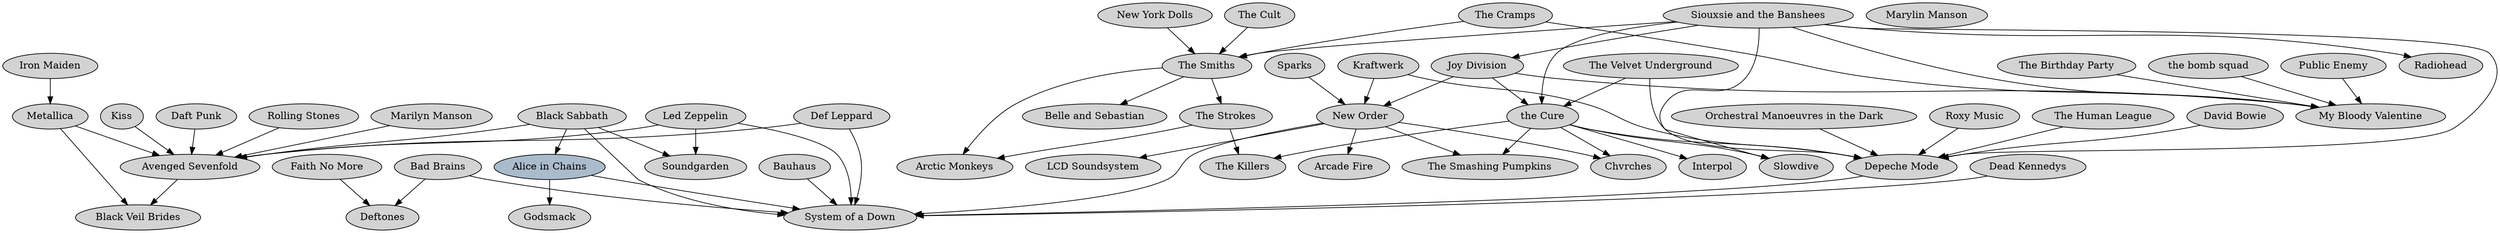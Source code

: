 digraph D {
	overlap=false
	node [style="filled"]
	"Alice in Chains" -> "Godsmack"
	"Alice in Chains" -> "System of a Down"
	"Alice in Chains" [URL="https://en.wikipedia.org/wiki/Alice_in_Chains" fillcolor="#aabbcc"founded="1987"]
	"Arcade Fire" [URL="https://en.wikipedia.org/wiki/Arcade_Fire" founded="2001"]
	"Arctic Monkeys" [URL="https://en.wikipedia.org/wiki/Arctic_Monkeys" founded="2002"]
	"Avenged Sevenfold" [URL="https://en.wikipedia.org/wiki/Avenged_Sevenfold" founded="1999"]
	"Bad Brains" -> "Deftones"
	"Bad Brains" -> "System of a Down"
	"Bad Brains" [URL="https://en.wikipedia.org/wiki/Bad_Brains" founded="1976"]
	"Bauhaus" -> "System of a Down"
	"Bauhaus" [URL="https://en.wikipedia.org/wiki/Bauhaus_(band)" founded="1978"]
	"Belle and Sebastian" [URL="https://en.wikipedia.org/wiki/Belle_and_Sebastian" founded="1996"]
	"Black Sabbath" -> "Alice in Chains"
	"Black Sabbath" -> "Soundgarden"
	"Black Sabbath" -> "System of a Down"
	"Black Sabbath" [URL="https://en.wikipedia.org/wiki/Black_Sabbath" founded="1968"]
	"Black Veil Brides" [URL="https://en.wikipedia.org/wiki/Black_Veil_Brides" founded="2006"]
	"Chvrches" [URL="https://en.wikipedia.org/wiki/Chvrches" founded="2011"]
	"David Bowie" -> "Depeche Mode"
	"David Bowie" [URL="https://en.wikipedia.org/wiki/David_Bowie" founded="1960"]
	"Dead Kennedys" -> "System of a Down"
	"Dead Kennedys" [URL="https://en.wikipedia.org/wiki/Dead_Kennedys" founded="1978"]
	"Def Leppard" -> "System of a Down"
	"Def Leppard" [URL="https://en.wikipedia.org/wiki/Def_Leppard" founded="1976"]
	"Deftones" [URL="https://en.wikipedia.org/wiki/Deftones" founded="1988"]
	"Depeche Mode" -> "System of a Down"
	"Depeche Mode" [URL="https://en.wikipedia.org/wiki/Depeche_Mode" founded="1980"]
	"Faith No More" -> "Deftones"
	"Faith No More" [URL="https://en.wikipedia.org/wiki/Faith_No_More" founded="1983"]
	"Godsmack" [URL="https://en.wikipedia.org/wiki/Godsmack" founded="1995"]
	"Interpol" [URL="https://en.wikipedia.org/wiki/Interpol_(band)" founded="1997"]
	"Joy Division" -> "My Bloody Valentine"
	"Joy Division" -> "New Order"
	"Joy Division" -> "the Cure"
	"Joy Division" [URL="https://en.wikipedia.org/wiki/Joy_Division" founded="1976"]
	"Kraftwerk" -> "Depeche Mode"
	"Kraftwerk" -> "New Order"
	"Kraftwerk" [URL="https://en.wikipedia.org/wiki/Kraftwerk" founded="1970"]
	"Daft Punk" -> "Avenged Sevenfold"
	"Daft Punk" [URL="https://en.wikipedia.org/wiki/Daft_Punk" founded="1993"]
	"Iron Maiden" -> "Metallica"
	"Iron Maiden" [URL="https://en.wikipedia.org/wiki/Iron_Maiden" founded="1975"]
	"Def Leppard" -> "Avenged Sevenfold"
	"Led Zeppelin" -> "Avenged Sevenfold"
	"Black Sabbath" -> "Avenged Sevenfold"
	"Rolling Stones" -> "Avenged Sevenfold"
	"Rolling Stones" [URL="https://en.wikipedia.org/wiki/The_Rolling_Stones" founded="1962"]
	"Metallica" -> "Black Veil Brides"
	"Avenged Sevenfold" -> "Black Veil Brides"
	"Marilyn Manson" -> "Avenged Sevenfold"
	"Kiss" -> "Avenged Sevenfold"
	"Marylin Manson" [URL="https://en.wikipedia.org/wiki/Marilyn_Manson" founded="1989"]
	"Kiss" [URL="https://en.wikipedia.org/wiki/Kiss_(band)" founded="1973"]
	"LCD Soundsystem" [URL="https://en.wikipedia.org/wiki/LCD_Soundsystem" founded="2002"]
	"Led Zeppelin" -> "Soundgarden"
	"Led Zeppelin" -> "System of a Down"
	"Led Zeppelin" [URL="https://en.wikipedia.org/wiki/Led_Zeppelin" founded="1968"]
	"Metallica" -> "Avenged Sevenfold"
	"Metallica" [URL="https://en.wikipedia.org/wiki/Metallica" founded="1981"]
	"My Bloody Valentine" [URL="https://en.wikipedia.org/wiki/My_Bloody_Valentine_(band)" founded="1983"]
	"New Order" -> "Arcade Fire"
	"New Order" -> "Chvrches"
	"New Order" -> "LCD Soundsystem"
	"New Order" -> "System of a Down"
	"New Order" -> "The Smashing Pumpkins"
	"New Order" [URL="https://en.wikipedia.org/wiki/New_Order" founded="1980"]
	"New York Dolls" -> "The Smiths"
	"New York Dolls" [URL="https://en.wikipedia.org/wiki/New_York_Dolls" founded="1971"]
	"Orchestral Manoeuvres in the Dark" -> "Depeche Mode"
	"Orchestral Manoeuvres in the Dark" [URL="https://en.wikipedia.org/wiki/Orchestral_Manoeuvres_in_the_Dark" founded="1978"]
	"Public Enemy" -> "My Bloody Valentine"
	"Public Enemy" [URL="https://en.wikipedia.org/wiki/Public_Enemy" founded="1985"]
	"Radiohead" [URL="https://en.wikipedia.org/wiki/Radiohead" founded="1985"]
	"Roxy Music" -> "Depeche Mode"
	"Roxy Music" [URL="https://en.wikipedia.org/wiki/Roxy_Music" founded="1970"]
	"Siouxsie and the Banshees" -> "Depeche Mode"
	"Siouxsie and the Banshees" -> "Joy Division"
	"Siouxsie and the Banshees" -> "My Bloody Valentine"
	"Siouxsie and the Banshees" -> "Radiohead"
	"Siouxsie and the Banshees" -> "Slowdive"
	"Siouxsie and the Banshees" -> "The Smiths"
	"Siouxsie and the Banshees" -> "the Cure"
	"Siouxsie and the Banshees" [URL="https://en.wikipedia.org/wiki/Siouxsie_and_the_Banshees" founded="1976"]
	"Slowdive" [URL="https://en.wikipedia.org/wiki/Slowdive" founded="1989"]
	"Soundgarden" [URL="https://en.wikipedia.org/wiki/Soundgarden" founded="1984"]
	"Sparks" -> "New Order"
	"Sparks" [URL="https://en.wikipedia.org/wiki/Sparks_(band)" founded="1966"]
	"System of a Down" [URL="https://en.wikipedia.org/wiki/System_of_a_Down" founded="1994"]
	"The Birthday Party" -> "My Bloody Valentine"
	"The Birthday Party" [URL="https://en.wikipedia.org/wiki/The_Birthday_Party_(band)" founded="1977"]
	"The Cramps" -> "My Bloody Valentine"
	"The Cramps" -> "The Smiths"
	"The Cramps" [URL="https://en.wikipedia.org/wiki/The_Cramps" founded="1976"]
	"The Cult" -> "The Smiths"
	"The Cult" [URL="https://en.wikipedia.org/wiki/The_Cult" founded="1982"]
	"The Human League" -> "Depeche Mode"
	"The Human League" [URL="https://en.wikipedia.org/wiki/The_Human_League" founded="1977"]
	"The Killers" [URL="https://en.wikipedia.org/wiki/The_Killers" founded="2001"]
	"The Smashing Pumpkins" [URL="https://en.wikipedia.org/wiki/The_Smashing_Pumpkins" founded="1988"]
	"The Smiths" -> "Arctic Monkeys"
	"The Smiths" -> "Belle and Sebastian"
	"The Smiths" -> "The Strokes"
	"The Smiths" [URL="https://en.wikipedia.org/wiki/The_Smiths" founded="1982"]
	"The Strokes" -> "Arctic Monkeys"
	"The Strokes" -> "The Killers"
	"The Strokes" [URL="https://en.wikipedia.org/wiki/The_Strokes" founded="1998"]
	"The Velvet Underground" -> "Depeche Mode"
	"The Velvet Underground" -> "the Cure"
	"The Velvet Underground" [URL="https://en.wikipedia.org/wiki/The_Velvet_Underground" founded="1964"]
	"the Cure" -> "Chvrches"
	"the Cure" -> "Depeche Mode"
	"the Cure" -> "Interpol"
	"the Cure" -> "Slowdive"
	"the Cure" -> "The Killers"
	"the Cure" -> "The Smashing Pumpkins"
	"the Cure" [URL="https://en.wikipedia.org/wiki/The_Cure" founded="1978"]
	"the bomb squad" -> "My Bloody Valentine"
	"the bomb squad" [URL="https://en.wikipedia.org/wiki/The_Bomb_Squad" founded="1986"]
}
